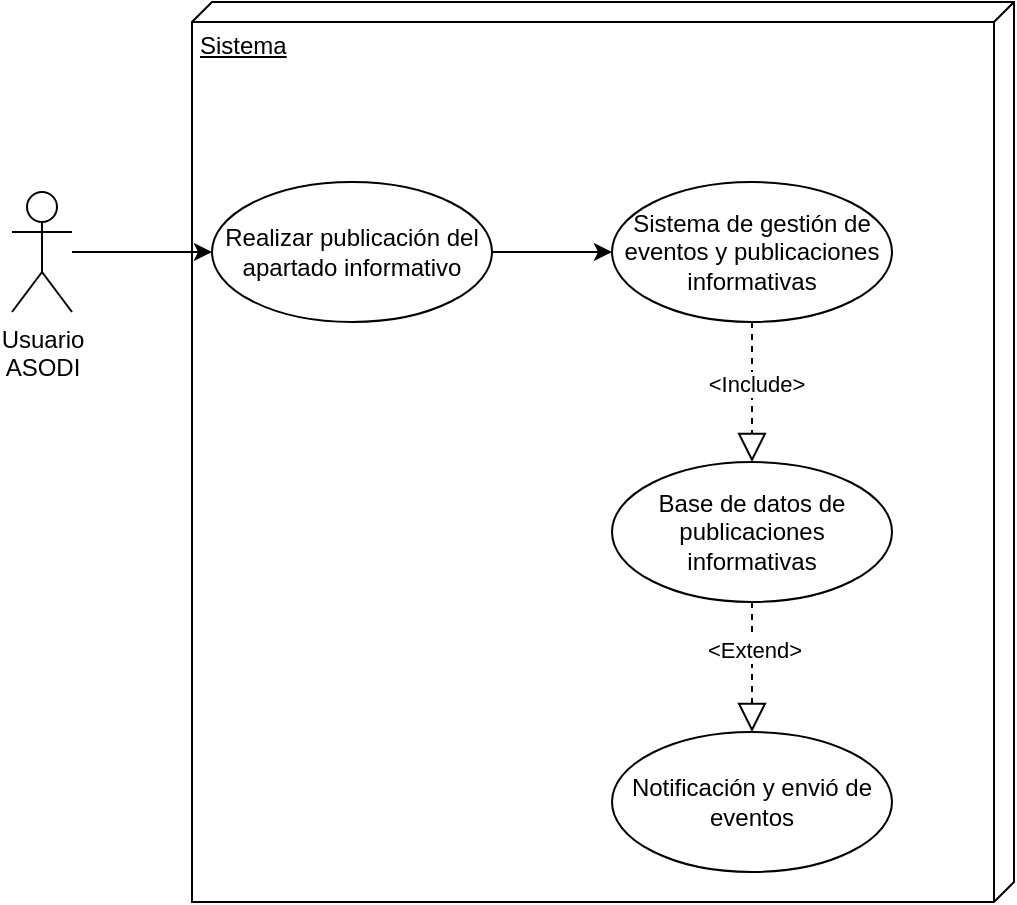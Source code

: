 <mxfile version="21.7.2" type="device">
  <diagram name="Página-1" id="4wfGt2yOibsytfmZp0Mq">
    <mxGraphModel dx="1114" dy="610" grid="1" gridSize="10" guides="1" tooltips="1" connect="1" arrows="1" fold="1" page="1" pageScale="1" pageWidth="827" pageHeight="1169" math="0" shadow="0">
      <root>
        <mxCell id="0" />
        <mxCell id="1" parent="0" />
        <mxCell id="2wfiQ_Yu__5wxP6YbPs4-2" value="Sistema" style="verticalAlign=top;align=left;spacingTop=8;spacingLeft=2;spacingRight=12;shape=cube;size=10;direction=south;fontStyle=4;html=1;whiteSpace=wrap;" vertex="1" parent="1">
          <mxGeometry x="220" y="150" width="411" height="450" as="geometry" />
        </mxCell>
        <mxCell id="2wfiQ_Yu__5wxP6YbPs4-9" style="edgeStyle=orthogonalEdgeStyle;rounded=0;orthogonalLoop=1;jettySize=auto;html=1;entryX=0;entryY=0.5;entryDx=0;entryDy=0;" edge="1" parent="1" source="2wfiQ_Yu__5wxP6YbPs4-1" target="2wfiQ_Yu__5wxP6YbPs4-3">
          <mxGeometry relative="1" as="geometry" />
        </mxCell>
        <mxCell id="2wfiQ_Yu__5wxP6YbPs4-1" value="Usuario&lt;br&gt;ASODI" style="shape=umlActor;verticalLabelPosition=bottom;verticalAlign=top;html=1;" vertex="1" parent="1">
          <mxGeometry x="130" y="245" width="30" height="60" as="geometry" />
        </mxCell>
        <mxCell id="2wfiQ_Yu__5wxP6YbPs4-8" style="edgeStyle=orthogonalEdgeStyle;rounded=0;orthogonalLoop=1;jettySize=auto;html=1;entryX=0;entryY=0.5;entryDx=0;entryDy=0;" edge="1" parent="1" source="2wfiQ_Yu__5wxP6YbPs4-3" target="2wfiQ_Yu__5wxP6YbPs4-4">
          <mxGeometry relative="1" as="geometry" />
        </mxCell>
        <mxCell id="2wfiQ_Yu__5wxP6YbPs4-3" value="Realizar publicación del apartado informativo" style="ellipse;whiteSpace=wrap;html=1;" vertex="1" parent="1">
          <mxGeometry x="230" y="240" width="140" height="70" as="geometry" />
        </mxCell>
        <mxCell id="2wfiQ_Yu__5wxP6YbPs4-4" value="Sistema de gestión de eventos y publicaciones informativas" style="ellipse;whiteSpace=wrap;html=1;" vertex="1" parent="1">
          <mxGeometry x="430" y="240" width="140" height="70" as="geometry" />
        </mxCell>
        <mxCell id="2wfiQ_Yu__5wxP6YbPs4-5" value="" style="endArrow=block;dashed=1;endFill=0;endSize=12;html=1;rounded=0;exitX=0.5;exitY=1;exitDx=0;exitDy=0;entryX=0.5;entryY=0;entryDx=0;entryDy=0;" edge="1" parent="1" source="2wfiQ_Yu__5wxP6YbPs4-4" target="2wfiQ_Yu__5wxP6YbPs4-6">
          <mxGeometry width="160" relative="1" as="geometry">
            <mxPoint x="450" y="390" as="sourcePoint" />
            <mxPoint x="750" y="350" as="targetPoint" />
          </mxGeometry>
        </mxCell>
        <mxCell id="2wfiQ_Yu__5wxP6YbPs4-7" value="&amp;lt;Include&amp;gt;" style="edgeLabel;html=1;align=center;verticalAlign=middle;resizable=0;points=[];" vertex="1" connectable="0" parent="2wfiQ_Yu__5wxP6YbPs4-5">
          <mxGeometry x="-0.114" y="2" relative="1" as="geometry">
            <mxPoint as="offset" />
          </mxGeometry>
        </mxCell>
        <mxCell id="2wfiQ_Yu__5wxP6YbPs4-6" value="Base de datos de publicaciones informativas" style="ellipse;whiteSpace=wrap;html=1;" vertex="1" parent="1">
          <mxGeometry x="430" y="380" width="140" height="70" as="geometry" />
        </mxCell>
        <mxCell id="2wfiQ_Yu__5wxP6YbPs4-10" value="" style="endArrow=block;dashed=1;endFill=0;endSize=12;html=1;rounded=0;exitX=0.5;exitY=1;exitDx=0;exitDy=0;" edge="1" parent="1" source="2wfiQ_Yu__5wxP6YbPs4-6" target="2wfiQ_Yu__5wxP6YbPs4-11">
          <mxGeometry width="160" relative="1" as="geometry">
            <mxPoint x="480" y="500" as="sourcePoint" />
            <mxPoint x="640" y="500" as="targetPoint" />
          </mxGeometry>
        </mxCell>
        <mxCell id="2wfiQ_Yu__5wxP6YbPs4-12" value="&amp;lt;Extend&amp;gt;" style="edgeLabel;html=1;align=center;verticalAlign=middle;resizable=0;points=[];" vertex="1" connectable="0" parent="2wfiQ_Yu__5wxP6YbPs4-10">
          <mxGeometry x="-0.262" y="1" relative="1" as="geometry">
            <mxPoint as="offset" />
          </mxGeometry>
        </mxCell>
        <mxCell id="2wfiQ_Yu__5wxP6YbPs4-11" value="Notificación y envió de eventos" style="ellipse;whiteSpace=wrap;html=1;" vertex="1" parent="1">
          <mxGeometry x="430" y="515" width="140" height="70" as="geometry" />
        </mxCell>
      </root>
    </mxGraphModel>
  </diagram>
</mxfile>
